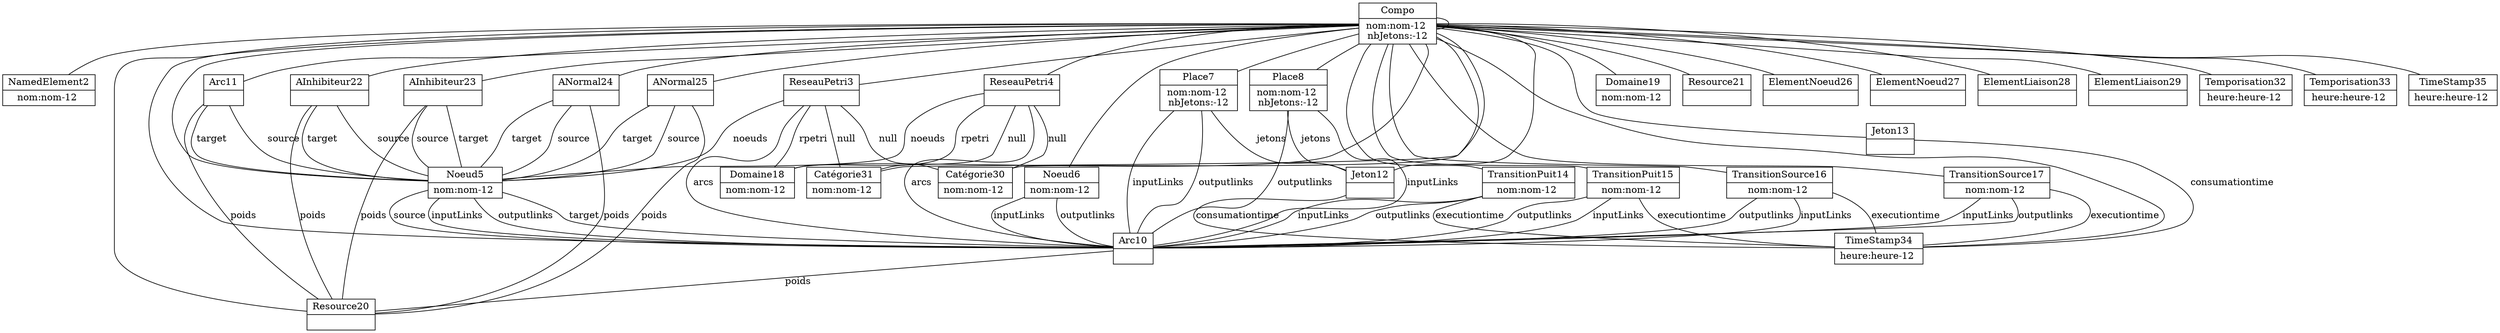 Graph g{ 
struct1 [shape=record,label="{NamedElement1| nom:nom-12 \n}"];
struct1 -- struct1 ;
struct2 [shape=record,label="{NamedElement2| nom:nom-12 \n}"];
struct1 -- struct2 ;
struct3 -- struct5 [label="noeuds"]   ;
struct3 -- struct10 [label="arcs"]   ;
struct3 -- struct18 [label="rpetri"]   ;
struct3 -- struct30 [label="null"]   ;
struct3 -- struct31 [label="null"]   ;
struct3 [shape=record,label="{ReseauPetri3|}"];
struct1 -- struct3 ;
struct4 -- struct5 [label="noeuds"]   ;
struct4 -- struct10 [label="arcs"]   ;
struct4 -- struct18 [label="rpetri"]   ;
struct4 -- struct30 [label="null"]   ;
struct4 -- struct31 [label="null"]   ;
struct4 [shape=record,label="{ReseauPetri4|}"];
struct1 -- struct4 ;
struct5 -- struct10 [label="inputLinks"]   ;
struct5 -- struct10 [label="outputlinks"]   ;
struct5 [shape=record,label="{Noeud5| nom:nom-12 \n}"];
struct1 -- struct5 ;
struct6 -- struct10 [label="inputLinks"]   ;
struct6 -- struct10 [label="outputlinks"]   ;
struct6 [shape=record,label="{Noeud6| nom:nom-12 \n}"];
struct1 -- struct6 ;
struct7 -- struct10 [label="inputLinks"]   ;
struct7 -- struct10 [label="outputlinks"]   ;
struct7 -- struct12 [label="jetons"]   ;
struct7 [shape=record,label="{Place7| nom:nom-12 \n nbJetons:-12 \n}"];
struct1 -- struct7 ;
struct8 -- struct10 [label="inputLinks"]   ;
struct8 -- struct10 [label="outputlinks"]   ;
struct8 -- struct12 [label="jetons"]   ;
struct8 [shape=record,label="{Place8| nom:nom-12 \n nbJetons:-12 \n}"];
struct1 -- struct8 ;
struct1 [shape=record,label="{Compo| nom:nom-12 \n nbJetons:-12 \n}"]; 
struct10 -- struct5 [label="target"]   ;
struct10 -- struct5 [label="source"]   ;
struct10 -- struct20 [label="poids"]   ;
struct10 [shape=record,label="{Arc10|}"];
struct1 -- struct10 ;
struct11 -- struct5 [label="target"]   ;
struct11 -- struct5 [label="source"]   ;
struct11 -- struct20 [label="poids"]   ;
struct11 [shape=record,label="{Arc11|}"];
struct1 -- struct11 ;
struct12 -- struct34 [label="consumationtime"]   ;
struct12 [shape=record,label="{Jeton12|}"];
struct1 -- struct12 ;
struct13 -- struct34 [label="consumationtime"]   ;
struct13 [shape=record,label="{Jeton13|}"];
struct1 -- struct13 ;
struct14 -- struct10 [label="inputLinks"]   ;
struct14 -- struct10 [label="outputlinks"]   ;
struct14 -- struct34 [label="executiontime"]   ;
struct14 [shape=record,label="{TransitionPuit14| nom:nom-12 \n}"];
struct1 -- struct14 ;
struct15 -- struct10 [label="inputLinks"]   ;
struct15 -- struct10 [label="outputlinks"]   ;
struct15 -- struct34 [label="executiontime"]   ;
struct15 [shape=record,label="{TransitionPuit15| nom:nom-12 \n}"];
struct1 -- struct15 ;
struct16 -- struct10 [label="inputLinks"]   ;
struct16 -- struct10 [label="outputlinks"]   ;
struct16 -- struct34 [label="executiontime"]   ;
struct16 [shape=record,label="{TransitionSource16| nom:nom-12 \n}"];
struct1 -- struct16 ;
struct17 -- struct10 [label="inputLinks"]   ;
struct17 -- struct10 [label="outputlinks"]   ;
struct17 -- struct34 [label="executiontime"]   ;
struct17 [shape=record,label="{TransitionSource17| nom:nom-12 \n}"];
struct1 -- struct17 ;
struct18 [shape=record,label="{Domaine18| nom:nom-12 \n}"];
struct1 -- struct18 ;
struct19 [shape=record,label="{Domaine19| nom:nom-12 \n}"];
struct1 -- struct19 ;
struct20 [shape=record,label="{Resource20|}"];
struct1 -- struct20 ;
struct21 [shape=record,label="{Resource21|}"];
struct1 -- struct21 ;
struct22 -- struct5 [label="target"]   ;
struct22 -- struct5 [label="source"]   ;
struct22 -- struct20 [label="poids"]   ;
struct22 [shape=record,label="{AInhibiteur22|}"];
struct1 -- struct22 ;
struct23 -- struct5 [label="target"]   ;
struct23 -- struct5 [label="source"]   ;
struct23 -- struct20 [label="poids"]   ;
struct23 [shape=record,label="{AInhibiteur23|}"];
struct1 -- struct23 ;
struct24 -- struct5 [label="target"]   ;
struct24 -- struct5 [label="source"]   ;
struct24 -- struct20 [label="poids"]   ;
struct24 [shape=record,label="{ANormal24|}"];
struct1 -- struct24 ;
struct25 -- struct5 [label="target"]   ;
struct25 -- struct5 [label="source"]   ;
struct25 -- struct20 [label="poids"]   ;
struct25 [shape=record,label="{ANormal25|}"];
struct1 -- struct25 ;
struct26 [shape=record,label="{ElementNoeud26|}"];
struct1 -- struct26 ;
struct27 [shape=record,label="{ElementNoeud27|}"];
struct1 -- struct27 ;
struct28 [shape=record,label="{ElementLiaison28|}"];
struct1 -- struct28 ;
struct29 [shape=record,label="{ElementLiaison29|}"];
struct1 -- struct29 ;
struct30 [shape=record,label="{Catégorie30| nom:nom-12 \n}"];
struct1 -- struct30 ;
struct31 [shape=record,label="{Catégorie31| nom:nom-12 \n}"];
struct1 -- struct31 ;
struct32 [shape=record,label="{Temporisation32| heure:heure-12 \n}"];
struct1 -- struct32 ;
struct33 [shape=record,label="{Temporisation33| heure:heure-12 \n}"];
struct1 -- struct33 ;
struct34 [shape=record,label="{TimeStamp34| heure:heure-12 \n}"];
struct1 -- struct34 ;
struct35 [shape=record,label="{TimeStamp35| heure:heure-12 \n}"];
struct1 -- struct35 ;
} 

